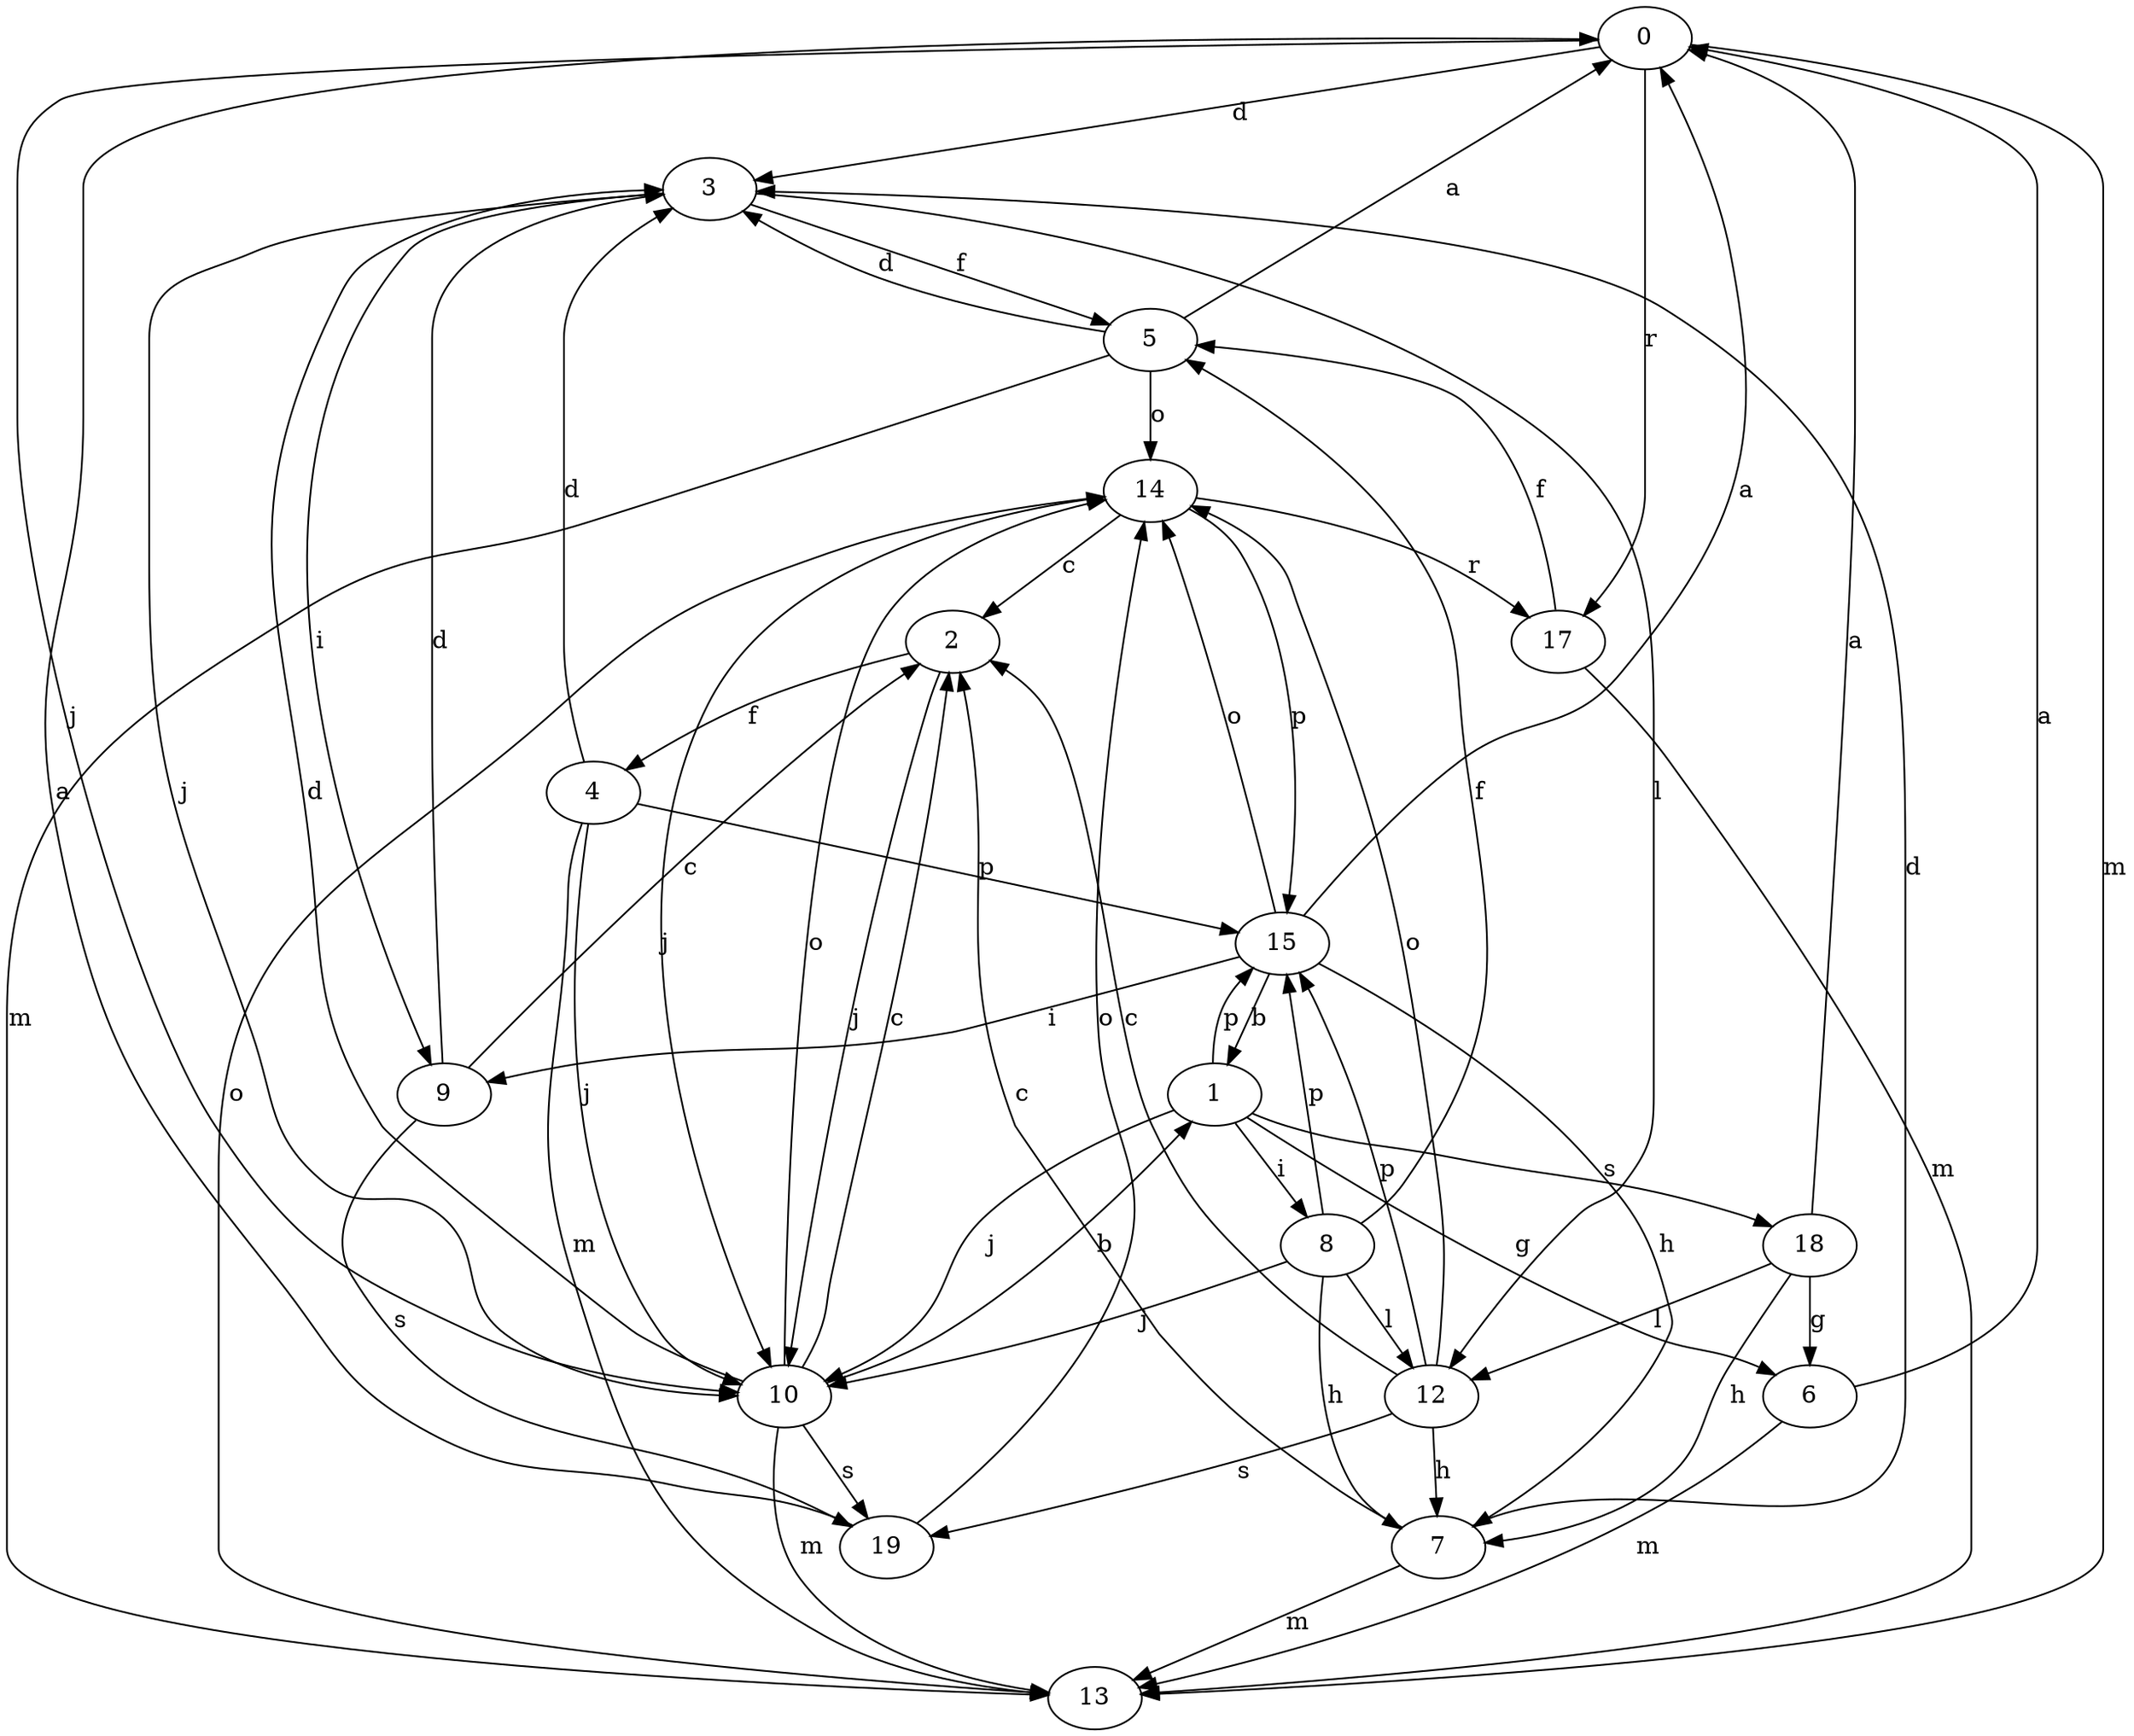 strict digraph  {
0;
1;
2;
3;
4;
5;
6;
7;
8;
9;
10;
12;
13;
14;
15;
17;
18;
19;
0 -> 3  [label=d];
0 -> 10  [label=j];
0 -> 13  [label=m];
0 -> 17  [label=r];
1 -> 6  [label=g];
1 -> 8  [label=i];
1 -> 10  [label=j];
1 -> 15  [label=p];
1 -> 18  [label=s];
2 -> 4  [label=f];
2 -> 10  [label=j];
3 -> 5  [label=f];
3 -> 9  [label=i];
3 -> 10  [label=j];
3 -> 12  [label=l];
4 -> 3  [label=d];
4 -> 10  [label=j];
4 -> 13  [label=m];
4 -> 15  [label=p];
5 -> 0  [label=a];
5 -> 3  [label=d];
5 -> 13  [label=m];
5 -> 14  [label=o];
6 -> 0  [label=a];
6 -> 13  [label=m];
7 -> 2  [label=c];
7 -> 3  [label=d];
7 -> 13  [label=m];
8 -> 5  [label=f];
8 -> 7  [label=h];
8 -> 10  [label=j];
8 -> 12  [label=l];
8 -> 15  [label=p];
9 -> 2  [label=c];
9 -> 3  [label=d];
9 -> 19  [label=s];
10 -> 1  [label=b];
10 -> 2  [label=c];
10 -> 3  [label=d];
10 -> 13  [label=m];
10 -> 14  [label=o];
10 -> 19  [label=s];
12 -> 2  [label=c];
12 -> 7  [label=h];
12 -> 14  [label=o];
12 -> 15  [label=p];
12 -> 19  [label=s];
13 -> 14  [label=o];
14 -> 2  [label=c];
14 -> 10  [label=j];
14 -> 15  [label=p];
14 -> 17  [label=r];
15 -> 0  [label=a];
15 -> 1  [label=b];
15 -> 7  [label=h];
15 -> 9  [label=i];
15 -> 14  [label=o];
17 -> 5  [label=f];
17 -> 13  [label=m];
18 -> 0  [label=a];
18 -> 6  [label=g];
18 -> 7  [label=h];
18 -> 12  [label=l];
19 -> 0  [label=a];
19 -> 14  [label=o];
}
